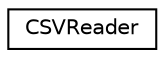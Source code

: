 digraph G
{
 // INTERACTIVE_SVG=YES
  edge [fontname="Helvetica",fontsize="10",labelfontname="Helvetica",labelfontsize="10"];
  node [fontname="Helvetica",fontsize="10",shape=record];
  rankdir="LR";
  Node1 [label="CSVReader",height=0.2,width=0.4,color="black", fillcolor="white", style="filled",URL="$d5/d39/struct_c_s_v_reader.html"];
}
